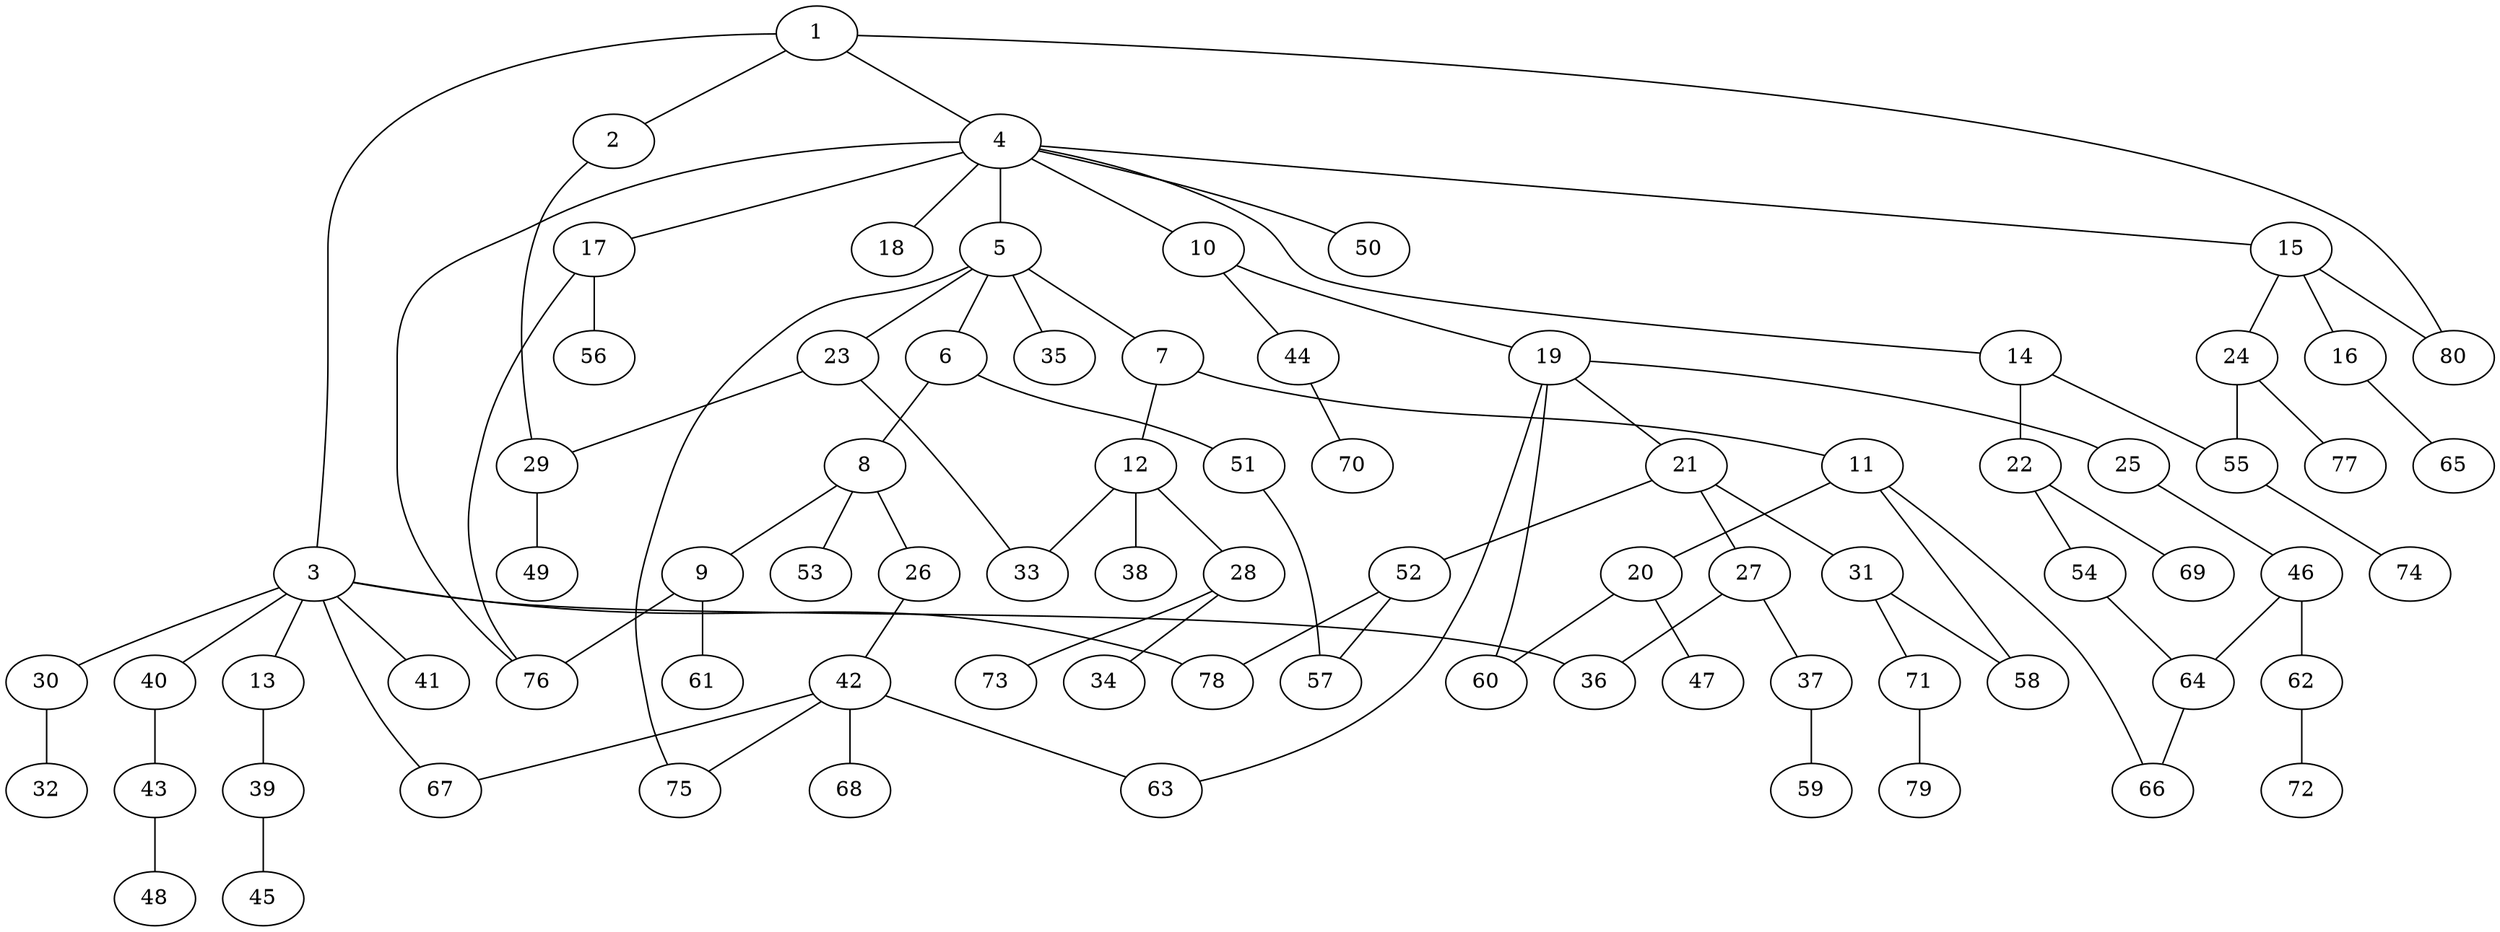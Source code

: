 graph graphname {1--2
1--3
1--4
1--80
2--29
3--13
3--30
3--36
3--40
3--41
3--67
3--78
4--5
4--10
4--14
4--15
4--17
4--18
4--50
4--76
5--6
5--7
5--23
5--35
5--75
6--8
6--51
7--11
7--12
8--9
8--26
8--53
9--61
9--76
10--19
10--44
11--20
11--58
11--66
12--28
12--33
12--38
13--39
14--22
14--55
15--16
15--24
15--80
16--65
17--56
17--76
19--21
19--25
19--60
19--63
20--47
20--60
21--27
21--31
21--52
22--54
22--69
23--29
23--33
24--55
24--77
25--46
26--42
27--36
27--37
28--34
28--73
29--49
30--32
31--58
31--71
37--59
39--45
40--43
42--63
42--67
42--68
42--75
43--48
44--70
46--62
46--64
51--57
52--57
52--78
54--64
55--74
62--72
64--66
71--79
}